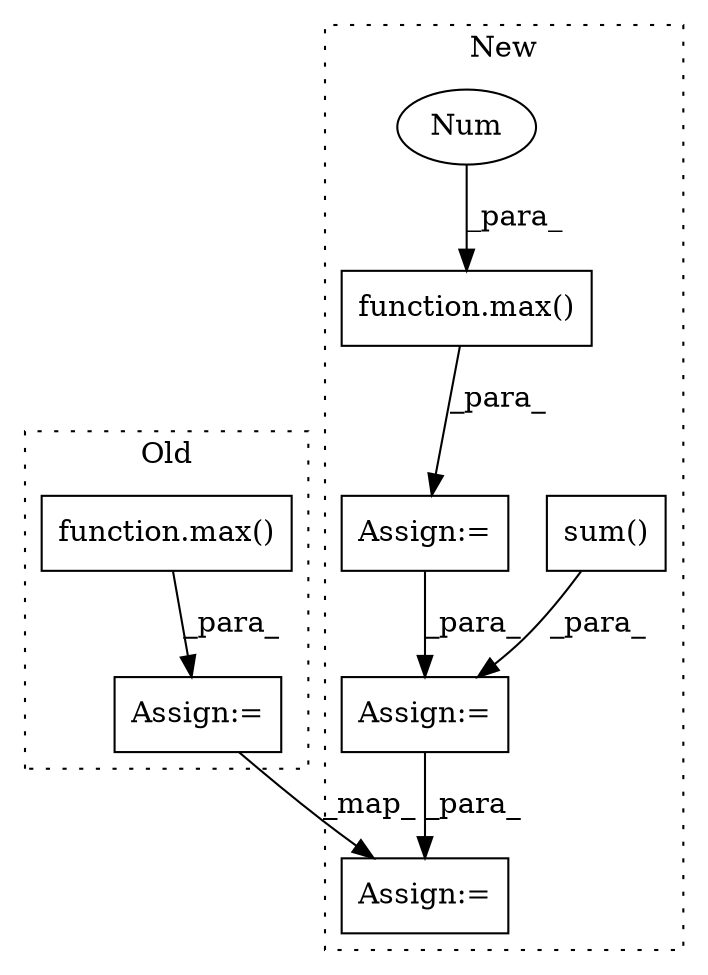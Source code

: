 digraph G {
subgraph cluster0 {
1 [label="function.max()" a="75" s="3445,3511" l="4,1" shape="box"];
5 [label="Assign:=" a="68" s="3586" l="3" shape="box"];
label = "Old";
style="dotted";
}
subgraph cluster1 {
2 [label="sum()" a="75" s="3626" l="19" shape="box"];
3 [label="Assign:=" a="68" s="3610" l="3" shape="box"];
4 [label="Assign:=" a="68" s="3529" l="3" shape="box"];
6 [label="Assign:=" a="68" s="3663" l="3" shape="box"];
7 [label="function.max()" a="75" s="3532,3593" l="4,1" shape="box"];
8 [label="Num" a="76" s="3536" l="1" shape="ellipse"];
label = "New";
style="dotted";
}
1 -> 5 [label="_para_"];
2 -> 3 [label="_para_"];
3 -> 6 [label="_para_"];
4 -> 3 [label="_para_"];
5 -> 6 [label="_map_"];
7 -> 4 [label="_para_"];
8 -> 7 [label="_para_"];
}